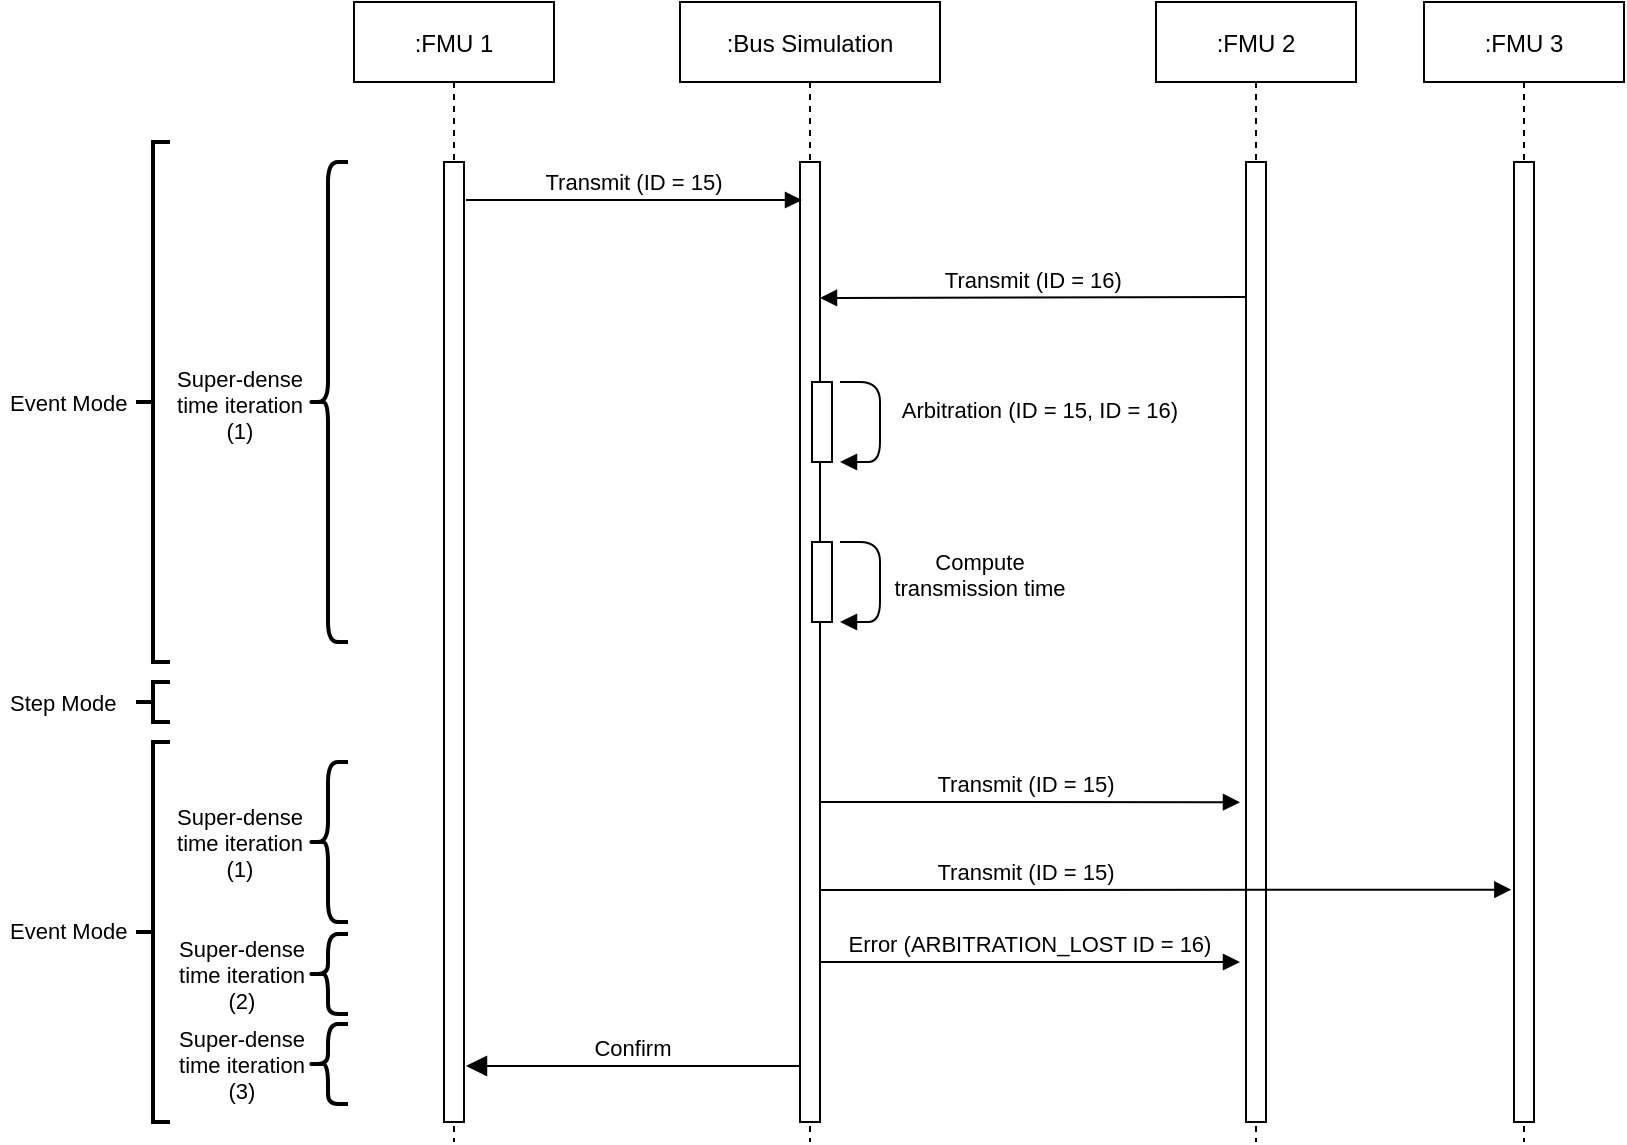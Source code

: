 <mxfile version="20.8.15" type="device"><diagram id="kgpKYQtTHZ0yAKxKKP6v" name="Page-1"><mxGraphModel dx="1376" dy="769" grid="1" gridSize="10" guides="1" tooltips="1" connect="1" arrows="1" fold="1" page="1" pageScale="1" pageWidth="850" pageHeight="1100" math="0" shadow="0"><root><mxCell id="0"/><mxCell id="1" parent="0"/><mxCell id="3nuBFxr9cyL0pnOWT2aG-5" value=":Bus Simulation" style="shape=umlLifeline;perimeter=lifelinePerimeter;container=1;collapsible=0;recursiveResize=0;rounded=0;shadow=0;strokeWidth=1;" parent="1" vertex="1"><mxGeometry x="587" y="80" width="130" height="570" as="geometry"/></mxCell><mxCell id="3nuBFxr9cyL0pnOWT2aG-6" value="" style="points=[];perimeter=orthogonalPerimeter;rounded=0;shadow=0;strokeWidth=1;" parent="3nuBFxr9cyL0pnOWT2aG-5" vertex="1"><mxGeometry x="60" y="80" width="10" height="480" as="geometry"/></mxCell><mxCell id="3nuBFxr9cyL0pnOWT2aG-4" value="" style="points=[];perimeter=orthogonalPerimeter;rounded=0;shadow=0;strokeWidth=1;" parent="3nuBFxr9cyL0pnOWT2aG-5" vertex="1"><mxGeometry x="66" y="190" width="10" height="40" as="geometry"/></mxCell><mxCell id="_HQoY5Zo2aadwidPgHyK-5" value="" style="points=[];perimeter=orthogonalPerimeter;rounded=0;shadow=0;strokeWidth=1;" parent="3nuBFxr9cyL0pnOWT2aG-5" vertex="1"><mxGeometry x="66" y="270" width="10" height="40" as="geometry"/></mxCell><mxCell id="_HQoY5Zo2aadwidPgHyK-6" value="Compute&#10;transmission time" style="verticalAlign=bottom;endArrow=block;shadow=0;strokeWidth=1;" parent="3nuBFxr9cyL0pnOWT2aG-5" edge="1"><mxGeometry x="0.3" y="50" relative="1" as="geometry"><mxPoint x="80" y="270" as="sourcePoint"/><mxPoint x="80" y="310" as="targetPoint"/><Array as="points"><mxPoint x="100" y="270"/><mxPoint x="100" y="310"/></Array><mxPoint as="offset"/></mxGeometry></mxCell><mxCell id="3nuBFxr9cyL0pnOWT2aG-1" value=":FMU 1" style="shape=umlLifeline;perimeter=lifelinePerimeter;container=1;collapsible=0;recursiveResize=0;rounded=0;shadow=0;strokeWidth=1;" parent="1" vertex="1"><mxGeometry x="424" y="80" width="100" height="570" as="geometry"/></mxCell><mxCell id="3nuBFxr9cyL0pnOWT2aG-2" value="" style="points=[];perimeter=orthogonalPerimeter;rounded=0;shadow=0;strokeWidth=1;" parent="3nuBFxr9cyL0pnOWT2aG-1" vertex="1"><mxGeometry x="45" y="80" width="10" height="480" as="geometry"/></mxCell><mxCell id="eGcspzg-jYoVY6njO30K-1" value=":FMU 2" style="shape=umlLifeline;perimeter=lifelinePerimeter;container=1;collapsible=0;recursiveResize=0;rounded=0;shadow=0;strokeWidth=1;" parent="1" vertex="1"><mxGeometry x="825" y="80" width="100" height="570" as="geometry"/></mxCell><mxCell id="eGcspzg-jYoVY6njO30K-2" value="" style="points=[];perimeter=orthogonalPerimeter;rounded=0;shadow=0;strokeWidth=1;" parent="eGcspzg-jYoVY6njO30K-1" vertex="1"><mxGeometry x="45" y="80" width="10" height="480" as="geometry"/></mxCell><mxCell id="eGcspzg-jYoVY6njO30K-4" value="Arbitration (ID = 15, ID = 16)" style="verticalAlign=bottom;endArrow=block;shadow=0;strokeWidth=1;" parent="1" edge="1"><mxGeometry x="0.075" y="80" relative="1" as="geometry"><mxPoint x="667" y="270" as="sourcePoint"/><mxPoint x="667" y="310" as="targetPoint"/><Array as="points"><mxPoint x="687" y="270"/><mxPoint x="687" y="310"/></Array><mxPoint as="offset"/></mxGeometry></mxCell><mxCell id="Ct78ly6aTw_c9TOjw8sM-1" value="Transmit (ID = 15)" style="verticalAlign=bottom;endArrow=block;entryX=0;entryY=0;shadow=0;strokeWidth=1;" parent="1" edge="1"><mxGeometry relative="1" as="geometry"><mxPoint x="480" y="179" as="sourcePoint"/><mxPoint x="648" y="179" as="targetPoint"/></mxGeometry></mxCell><mxCell id="_HQoY5Zo2aadwidPgHyK-4" value="Transmit (ID = 16)" style="verticalAlign=bottom;endArrow=block;shadow=0;strokeWidth=1;exitX=0.02;exitY=0.088;exitDx=0;exitDy=0;exitPerimeter=0;" parent="1" edge="1"><mxGeometry relative="1" as="geometry"><mxPoint x="870.2" y="227.56" as="sourcePoint"/><mxPoint x="657" y="228" as="targetPoint"/></mxGeometry></mxCell><mxCell id="_HQoY5Zo2aadwidPgHyK-7" value=":FMU 3" style="shape=umlLifeline;perimeter=lifelinePerimeter;container=1;collapsible=0;recursiveResize=0;rounded=0;shadow=0;strokeWidth=1;" parent="1" vertex="1"><mxGeometry x="959" y="80" width="100" height="570" as="geometry"/></mxCell><mxCell id="_HQoY5Zo2aadwidPgHyK-8" value="" style="points=[];perimeter=orthogonalPerimeter;rounded=0;shadow=0;strokeWidth=1;" parent="_HQoY5Zo2aadwidPgHyK-7" vertex="1"><mxGeometry x="45" y="80" width="10" height="480" as="geometry"/></mxCell><mxCell id="_HQoY5Zo2aadwidPgHyK-10" value="Transmit (ID = 15)" style="verticalAlign=bottom;endArrow=block;shadow=0;strokeWidth=1;entryX=-0.132;entryY=0.541;entryDx=0;entryDy=0;entryPerimeter=0;" parent="1" edge="1"><mxGeometry x="-0.402" relative="1" as="geometry"><mxPoint x="656.5" y="524" as="sourcePoint"/><mxPoint x="1002.68" y="523.83" as="targetPoint"/><mxPoint as="offset"/></mxGeometry></mxCell><mxCell id="_HQoY5Zo2aadwidPgHyK-14" value="" style="strokeWidth=2;html=1;shape=mxgraph.flowchart.annotation_2;align=left;labelPosition=right;pointerEvents=1;fontSize=11;fillColor=none;" parent="1" vertex="1"><mxGeometry x="315" y="150" width="17" height="260" as="geometry"/></mxCell><mxCell id="_HQoY5Zo2aadwidPgHyK-15" value="" style="strokeWidth=2;html=1;shape=mxgraph.flowchart.annotation_2;align=left;labelPosition=right;pointerEvents=1;fontSize=11;fillColor=none;" parent="1" vertex="1"><mxGeometry x="315" y="450" width="17" height="190" as="geometry"/></mxCell><mxCell id="eGcspzg-jYoVY6njO30K-8" value="Error (ARBITRATION_LOST ID = 16)" style="verticalAlign=bottom;endArrow=block;shadow=0;strokeWidth=1;endFill=1;fontSize=11;" parent="1" edge="1"><mxGeometry relative="1" as="geometry"><mxPoint x="657" y="560" as="sourcePoint"/><mxPoint x="867" y="560" as="targetPoint"/></mxGeometry></mxCell><mxCell id="_HQoY5Zo2aadwidPgHyK-18" value="Event Mode" style="text;align=left;fontStyle=0;verticalAlign=middle;spacingLeft=3;spacingRight=3;strokeColor=none;rotatable=0;points=[[0,0.5],[1,0.5]];portConstraint=eastwest;fontSize=11;fillColor=none;" parent="1" vertex="1"><mxGeometry x="247" y="531" width="80" height="26" as="geometry"/></mxCell><mxCell id="_HQoY5Zo2aadwidPgHyK-19" value="Transmit (ID = 15)" style="verticalAlign=bottom;endArrow=block;entryX=0.42;entryY=0.587;shadow=0;strokeWidth=1;entryDx=0;entryDy=0;entryPerimeter=0;" parent="1" edge="1"><mxGeometry x="-0.019" relative="1" as="geometry"><mxPoint x="657" y="480" as="sourcePoint"/><mxPoint x="867" y="480.12" as="targetPoint"/><mxPoint as="offset"/></mxGeometry></mxCell><mxCell id="3nuBFxr9cyL0pnOWT2aG-7" value="Confirm" style="verticalAlign=bottom;endArrow=block;endSize=8;exitX=0;exitY=0.95;shadow=0;strokeWidth=1;endFill=1;" parent="1" edge="1"><mxGeometry relative="1" as="geometry"><mxPoint x="480" y="612" as="targetPoint"/><mxPoint x="647" y="612.0" as="sourcePoint"/></mxGeometry></mxCell><mxCell id="TJ8cURRopO99HcsGI5Q8-2" value="" style="shape=curlyBracket;whiteSpace=wrap;html=1;rounded=1;labelPosition=left;verticalLabelPosition=middle;align=right;verticalAlign=middle;strokeWidth=2;" parent="1" vertex="1"><mxGeometry x="401" y="160" width="20" height="240" as="geometry"/></mxCell><mxCell id="TJ8cURRopO99HcsGI5Q8-3" value="" style="shape=curlyBracket;whiteSpace=wrap;html=1;rounded=1;labelPosition=left;verticalLabelPosition=middle;align=right;verticalAlign=middle;strokeWidth=2;" parent="1" vertex="1"><mxGeometry x="401" y="460" width="20" height="80" as="geometry"/></mxCell><mxCell id="TJ8cURRopO99HcsGI5Q8-4" value="Super-dense&#10;time iteration&#10;(1)" style="text;align=center;fontStyle=0;verticalAlign=middle;spacingLeft=3;spacingRight=3;strokeColor=none;rotatable=0;points=[[0,0.5],[1,0.5]];portConstraint=eastwest;fontSize=11;fillColor=none;" parent="1" vertex="1"><mxGeometry x="327" y="268" width="80" height="26" as="geometry"/></mxCell><mxCell id="TJ8cURRopO99HcsGI5Q8-5" value="Super-dense&#10;time iteration&#10;(1)" style="text;align=center;fontStyle=0;verticalAlign=middle;spacingLeft=3;spacingRight=3;strokeColor=none;rotatable=0;points=[[0,0.5],[1,0.5]];portConstraint=eastwest;fontSize=11;fillColor=none;" parent="1" vertex="1"><mxGeometry x="327" y="487" width="80" height="26" as="geometry"/></mxCell><mxCell id="TJ8cURRopO99HcsGI5Q8-6" value="Event Mode" style="text;align=left;fontStyle=0;verticalAlign=middle;spacingLeft=3;spacingRight=3;strokeColor=none;rotatable=0;points=[[0,0.5],[1,0.5]];portConstraint=eastwest;fontSize=11;fillColor=none;" parent="1" vertex="1"><mxGeometry x="247" y="267" width="80" height="26" as="geometry"/></mxCell><mxCell id="TJ8cURRopO99HcsGI5Q8-7" value="" style="strokeWidth=2;html=1;shape=mxgraph.flowchart.annotation_2;align=left;labelPosition=right;pointerEvents=1;fontSize=11;fillColor=none;" parent="1" vertex="1"><mxGeometry x="315" y="420" width="17" height="20" as="geometry"/></mxCell><mxCell id="TJ8cURRopO99HcsGI5Q8-8" value="Step Mode" style="text;align=left;fontStyle=0;verticalAlign=middle;spacingLeft=3;spacingRight=3;strokeColor=none;rotatable=0;points=[[0,0.5],[1,0.5]];portConstraint=eastwest;fontSize=11;fillColor=none;" parent="1" vertex="1"><mxGeometry x="247" y="417" width="80" height="26" as="geometry"/></mxCell><mxCell id="WQ29GB5LsVI4mir2wNij-3" value="" style="shape=curlyBracket;whiteSpace=wrap;html=1;rounded=1;labelPosition=left;verticalLabelPosition=middle;align=right;verticalAlign=middle;strokeWidth=2;" parent="1" vertex="1"><mxGeometry x="401" y="591" width="20" height="40" as="geometry"/></mxCell><mxCell id="WQ29GB5LsVI4mir2wNij-16" value="Super-dense&#10;time iteration&#10;(3)" style="text;align=center;fontStyle=0;verticalAlign=middle;spacingLeft=3;spacingRight=3;strokeColor=none;rotatable=0;points=[[0,0.5],[1,0.5]];portConstraint=eastwest;fontSize=11;fillColor=none;" parent="1" vertex="1"><mxGeometry x="328" y="598" width="80" height="26" as="geometry"/></mxCell><mxCell id="WQ29GB5LsVI4mir2wNij-17" value="" style="shape=curlyBracket;whiteSpace=wrap;html=1;rounded=1;labelPosition=left;verticalLabelPosition=middle;align=right;verticalAlign=middle;strokeWidth=2;" parent="1" vertex="1"><mxGeometry x="401" y="546" width="20" height="40" as="geometry"/></mxCell><mxCell id="WQ29GB5LsVI4mir2wNij-18" value="Super-dense&#10;time iteration&#10;(2)" style="text;align=center;fontStyle=0;verticalAlign=middle;spacingLeft=3;spacingRight=3;strokeColor=none;rotatable=0;points=[[0,0.5],[1,0.5]];portConstraint=eastwest;fontSize=11;fillColor=none;" parent="1" vertex="1"><mxGeometry x="328" y="553" width="80" height="26" as="geometry"/></mxCell></root></mxGraphModel></diagram></mxfile>